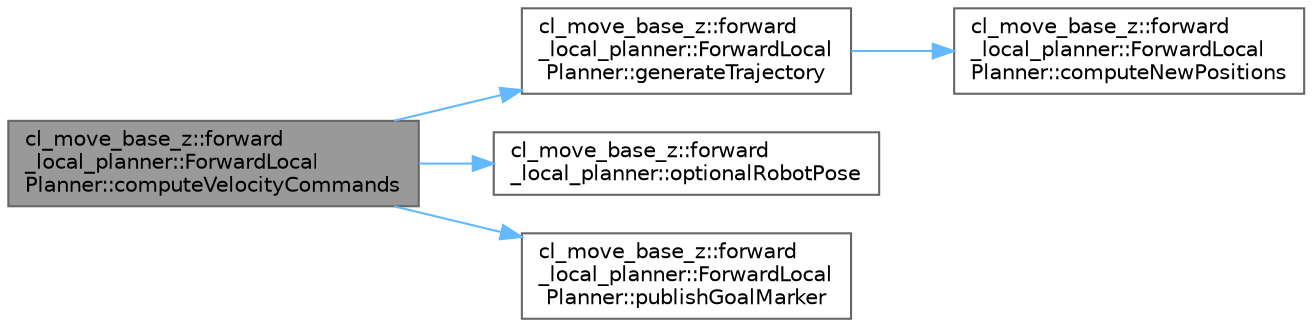 digraph "cl_move_base_z::forward_local_planner::ForwardLocalPlanner::computeVelocityCommands"
{
 // LATEX_PDF_SIZE
  bgcolor="transparent";
  edge [fontname=Helvetica,fontsize=10,labelfontname=Helvetica,labelfontsize=10];
  node [fontname=Helvetica,fontsize=10,shape=box,height=0.2,width=0.4];
  rankdir="LR";
  Node1 [label="cl_move_base_z::forward\l_local_planner::ForwardLocal\lPlanner::computeVelocityCommands",height=0.2,width=0.4,color="gray40", fillcolor="grey60", style="filled", fontcolor="black",tooltip="Given the current position, orientation, and velocity of the robot: compute velocity commands to send..."];
  Node1 -> Node2 [color="steelblue1",style="solid"];
  Node2 [label="cl_move_base_z::forward\l_local_planner::ForwardLocal\lPlanner::generateTrajectory",height=0.2,width=0.4,color="grey40", fillcolor="white", style="filled",URL="$classcl__move__base__z_1_1forward__local__planner_1_1ForwardLocalPlanner.html#a3e852f81ccae82c56d7f25e56def899c",tooltip=" "];
  Node2 -> Node3 [color="steelblue1",style="solid"];
  Node3 [label="cl_move_base_z::forward\l_local_planner::ForwardLocal\lPlanner::computeNewPositions",height=0.2,width=0.4,color="grey40", fillcolor="white", style="filled",URL="$classcl__move__base__z_1_1forward__local__planner_1_1ForwardLocalPlanner.html#a07074f6a5a6cc1de035e09822d647158",tooltip=" "];
  Node1 -> Node4 [color="steelblue1",style="solid"];
  Node4 [label="cl_move_base_z::forward\l_local_planner::optionalRobotPose",height=0.2,width=0.4,color="grey40", fillcolor="white", style="filled",URL="$namespacecl__move__base__z_1_1forward__local__planner.html#ae53fc7ce4e13850b348d96134c44c912",tooltip=" "];
  Node1 -> Node5 [color="steelblue1",style="solid"];
  Node5 [label="cl_move_base_z::forward\l_local_planner::ForwardLocal\lPlanner::publishGoalMarker",height=0.2,width=0.4,color="grey40", fillcolor="white", style="filled",URL="$classcl__move__base__z_1_1forward__local__planner_1_1ForwardLocalPlanner.html#ae2ef5a1d00495eb7a6c22ec35ab8baf2",tooltip=" "];
}
